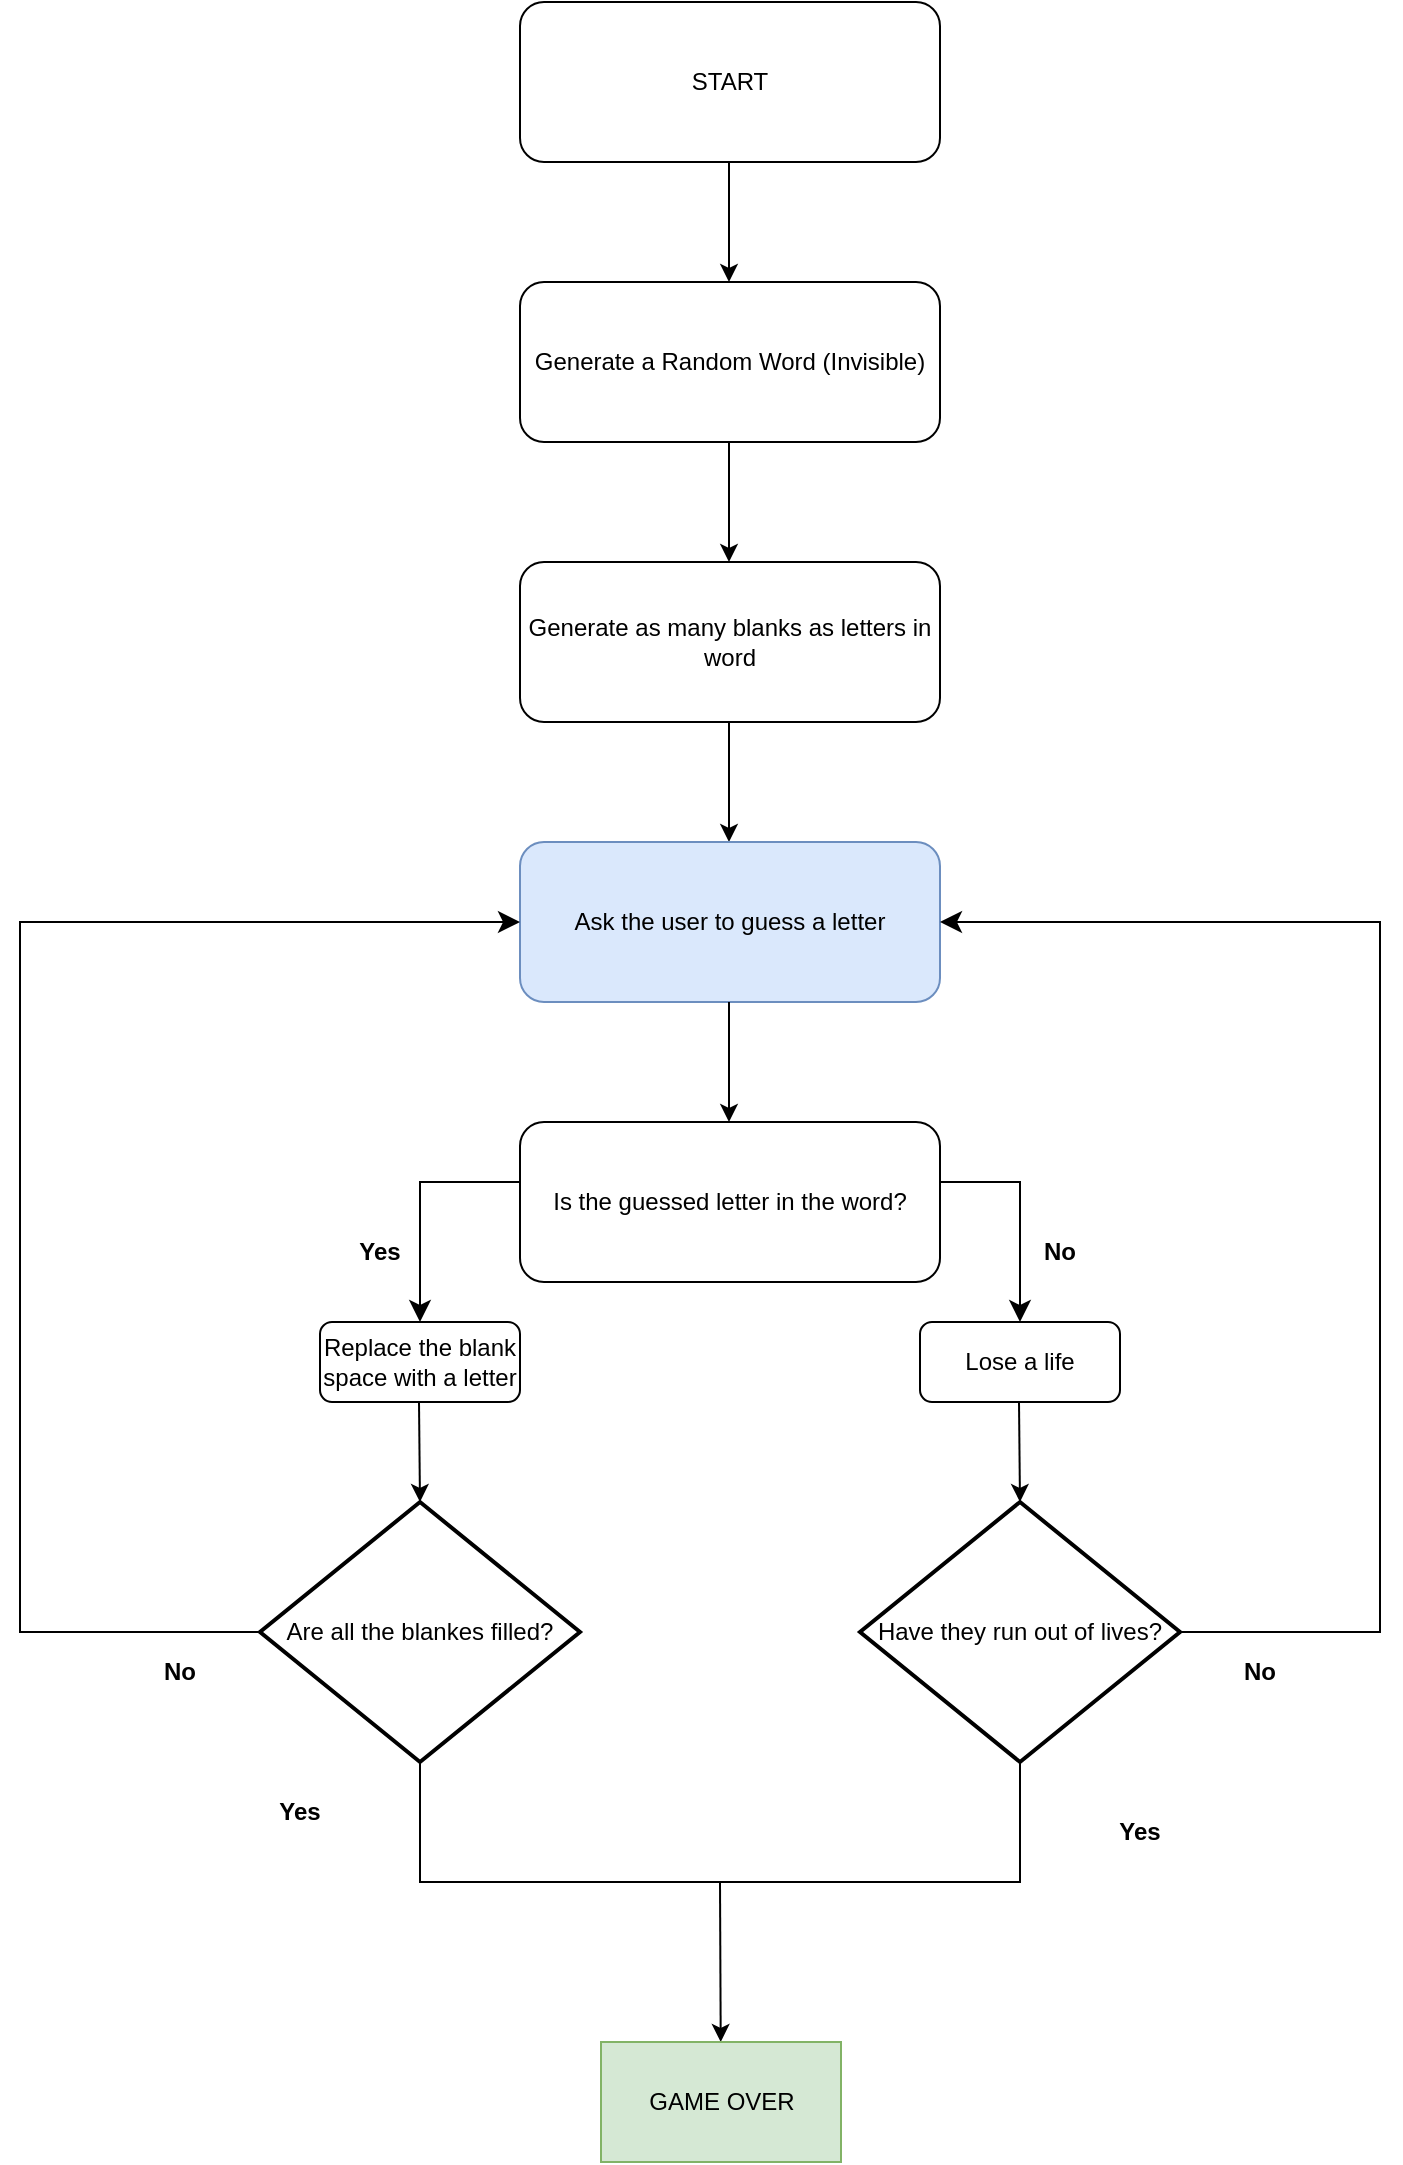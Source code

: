 <mxfile version="23.1.1" type="github">
  <diagram name="‫עמוד-1‬" id="8Dep6BcAxHNIvqIjdbL4">
    <mxGraphModel dx="1050" dy="1691" grid="1" gridSize="10" guides="1" tooltips="1" connect="1" arrows="1" fold="1" page="1" pageScale="1" pageWidth="827" pageHeight="1169" math="0" shadow="0">
      <root>
        <mxCell id="0" />
        <mxCell id="1" parent="0" />
        <mxCell id="vPuH9uu4FS5RHY2r20fB-1" value="START" style="rounded=1;whiteSpace=wrap;html=1;" vertex="1" parent="1">
          <mxGeometry x="320" y="-1110" width="210" height="80" as="geometry" />
        </mxCell>
        <mxCell id="vPuH9uu4FS5RHY2r20fB-4" value="" style="endArrow=classic;html=1;rounded=0;" edge="1" parent="1">
          <mxGeometry width="50" height="50" relative="1" as="geometry">
            <mxPoint x="424.5" y="-1030" as="sourcePoint" />
            <mxPoint x="424.5" y="-970" as="targetPoint" />
          </mxGeometry>
        </mxCell>
        <mxCell id="vPuH9uu4FS5RHY2r20fB-5" value="Generate a Random Word (Invisible)" style="rounded=1;whiteSpace=wrap;html=1;" vertex="1" parent="1">
          <mxGeometry x="320" y="-970" width="210" height="80" as="geometry" />
        </mxCell>
        <mxCell id="vPuH9uu4FS5RHY2r20fB-6" value="" style="endArrow=classic;html=1;rounded=0;" edge="1" parent="1">
          <mxGeometry width="50" height="50" relative="1" as="geometry">
            <mxPoint x="424.5" y="-890" as="sourcePoint" />
            <mxPoint x="424.5" y="-830" as="targetPoint" />
          </mxGeometry>
        </mxCell>
        <mxCell id="vPuH9uu4FS5RHY2r20fB-7" value="Generate as many blanks as letters in word" style="rounded=1;whiteSpace=wrap;html=1;" vertex="1" parent="1">
          <mxGeometry x="320" y="-830" width="210" height="80" as="geometry" />
        </mxCell>
        <mxCell id="vPuH9uu4FS5RHY2r20fB-8" value="" style="endArrow=classic;html=1;rounded=0;" edge="1" parent="1">
          <mxGeometry width="50" height="50" relative="1" as="geometry">
            <mxPoint x="424.5" y="-750" as="sourcePoint" />
            <mxPoint x="424.5" y="-690" as="targetPoint" />
          </mxGeometry>
        </mxCell>
        <mxCell id="vPuH9uu4FS5RHY2r20fB-9" value="Ask the user to guess a letter" style="rounded=1;whiteSpace=wrap;html=1;fillColor=#dae8fc;strokeColor=#6c8ebf;" vertex="1" parent="1">
          <mxGeometry x="320" y="-690" width="210" height="80" as="geometry" />
        </mxCell>
        <mxCell id="vPuH9uu4FS5RHY2r20fB-10" value="" style="endArrow=classic;html=1;rounded=0;" edge="1" parent="1">
          <mxGeometry width="50" height="50" relative="1" as="geometry">
            <mxPoint x="424.5" y="-610" as="sourcePoint" />
            <mxPoint x="424.5" y="-550" as="targetPoint" />
          </mxGeometry>
        </mxCell>
        <mxCell id="vPuH9uu4FS5RHY2r20fB-11" value="Is the guessed letter in the word?" style="rounded=1;whiteSpace=wrap;html=1;" vertex="1" parent="1">
          <mxGeometry x="320" y="-550" width="210" height="80" as="geometry" />
        </mxCell>
        <mxCell id="vPuH9uu4FS5RHY2r20fB-13" value="" style="edgeStyle=segmentEdgeStyle;endArrow=classic;html=1;curved=0;rounded=0;endSize=8;startSize=8;" edge="1" parent="1">
          <mxGeometry width="50" height="50" relative="1" as="geometry">
            <mxPoint x="530" y="-520" as="sourcePoint" />
            <mxPoint x="570" y="-450" as="targetPoint" />
          </mxGeometry>
        </mxCell>
        <mxCell id="vPuH9uu4FS5RHY2r20fB-14" value="Lose a life" style="rounded=1;whiteSpace=wrap;html=1;" vertex="1" parent="1">
          <mxGeometry x="520" y="-450" width="100" height="40" as="geometry" />
        </mxCell>
        <mxCell id="vPuH9uu4FS5RHY2r20fB-15" value="" style="edgeStyle=segmentEdgeStyle;endArrow=classic;html=1;curved=0;rounded=0;endSize=8;startSize=8;" edge="1" parent="1">
          <mxGeometry width="50" height="50" relative="1" as="geometry">
            <mxPoint x="320" y="-520" as="sourcePoint" />
            <mxPoint x="270" y="-450" as="targetPoint" />
          </mxGeometry>
        </mxCell>
        <mxCell id="vPuH9uu4FS5RHY2r20fB-16" value="Replace the blank space with a letter" style="rounded=1;whiteSpace=wrap;html=1;" vertex="1" parent="1">
          <mxGeometry x="220" y="-450" width="100" height="40" as="geometry" />
        </mxCell>
        <mxCell id="vPuH9uu4FS5RHY2r20fB-18" value="&lt;b&gt;Yes&lt;/b&gt;" style="text;strokeColor=none;align=center;fillColor=none;html=1;verticalAlign=middle;whiteSpace=wrap;rounded=0;" vertex="1" parent="1">
          <mxGeometry x="220" y="-500" width="60" height="30" as="geometry" />
        </mxCell>
        <mxCell id="vPuH9uu4FS5RHY2r20fB-19" value="&lt;b&gt;No&lt;/b&gt;" style="text;strokeColor=none;align=center;fillColor=none;html=1;verticalAlign=middle;whiteSpace=wrap;rounded=0;" vertex="1" parent="1">
          <mxGeometry x="560" y="-500" width="60" height="30" as="geometry" />
        </mxCell>
        <mxCell id="vPuH9uu4FS5RHY2r20fB-20" value="" style="endArrow=classic;html=1;rounded=0;" edge="1" parent="1">
          <mxGeometry width="50" height="50" relative="1" as="geometry">
            <mxPoint x="269.5" y="-410" as="sourcePoint" />
            <mxPoint x="270" y="-360" as="targetPoint" />
          </mxGeometry>
        </mxCell>
        <mxCell id="vPuH9uu4FS5RHY2r20fB-23" value="Are all the blankes filled?" style="strokeWidth=2;html=1;shape=mxgraph.flowchart.decision;whiteSpace=wrap;" vertex="1" parent="1">
          <mxGeometry x="190" y="-360" width="160" height="130" as="geometry" />
        </mxCell>
        <mxCell id="vPuH9uu4FS5RHY2r20fB-24" value="Have they run out of lives?" style="strokeWidth=2;html=1;shape=mxgraph.flowchart.decision;whiteSpace=wrap;" vertex="1" parent="1">
          <mxGeometry x="490" y="-360" width="160" height="130" as="geometry" />
        </mxCell>
        <mxCell id="vPuH9uu4FS5RHY2r20fB-25" value="" style="endArrow=classic;html=1;rounded=0;" edge="1" parent="1">
          <mxGeometry width="50" height="50" relative="1" as="geometry">
            <mxPoint x="569.5" y="-410" as="sourcePoint" />
            <mxPoint x="570" y="-360" as="targetPoint" />
          </mxGeometry>
        </mxCell>
        <mxCell id="vPuH9uu4FS5RHY2r20fB-28" value="" style="edgeStyle=elbowEdgeStyle;elbow=horizontal;endArrow=classic;html=1;curved=0;rounded=0;endSize=8;startSize=8;entryX=0;entryY=0.5;entryDx=0;entryDy=0;exitX=0;exitY=0.5;exitDx=0;exitDy=0;exitPerimeter=0;" edge="1" parent="1" source="vPuH9uu4FS5RHY2r20fB-23" target="vPuH9uu4FS5RHY2r20fB-9">
          <mxGeometry width="50" height="50" relative="1" as="geometry">
            <mxPoint x="130" y="-290" as="sourcePoint" />
            <mxPoint x="120" y="-350" as="targetPoint" />
            <Array as="points">
              <mxPoint x="70" y="-460" />
            </Array>
          </mxGeometry>
        </mxCell>
        <mxCell id="vPuH9uu4FS5RHY2r20fB-30" value="&lt;b&gt;No&lt;/b&gt;" style="text;strokeColor=none;align=center;fillColor=none;html=1;verticalAlign=middle;whiteSpace=wrap;rounded=0;" vertex="1" parent="1">
          <mxGeometry x="120" y="-290" width="60" height="30" as="geometry" />
        </mxCell>
        <mxCell id="vPuH9uu4FS5RHY2r20fB-32" value="&lt;b&gt;Yes&lt;/b&gt;" style="text;strokeColor=none;align=center;fillColor=none;html=1;verticalAlign=middle;whiteSpace=wrap;rounded=0;" vertex="1" parent="1">
          <mxGeometry x="180" y="-220" width="60" height="30" as="geometry" />
        </mxCell>
        <mxCell id="vPuH9uu4FS5RHY2r20fB-34" value="&lt;b&gt;No&lt;/b&gt;" style="text;strokeColor=none;align=center;fillColor=none;html=1;verticalAlign=middle;whiteSpace=wrap;rounded=0;" vertex="1" parent="1">
          <mxGeometry x="660" y="-290" width="60" height="30" as="geometry" />
        </mxCell>
        <mxCell id="vPuH9uu4FS5RHY2r20fB-35" value="" style="edgeStyle=elbowEdgeStyle;elbow=horizontal;endArrow=classic;html=1;curved=0;rounded=0;endSize=8;startSize=8;entryX=1;entryY=0.5;entryDx=0;entryDy=0;exitX=1;exitY=0.5;exitDx=0;exitDy=0;exitPerimeter=0;" edge="1" parent="1" source="vPuH9uu4FS5RHY2r20fB-24" target="vPuH9uu4FS5RHY2r20fB-9">
          <mxGeometry width="50" height="50" relative="1" as="geometry">
            <mxPoint x="660" y="-290" as="sourcePoint" />
            <mxPoint x="760" y="-630" as="targetPoint" />
            <Array as="points">
              <mxPoint x="750" y="-460" />
            </Array>
          </mxGeometry>
        </mxCell>
        <mxCell id="vPuH9uu4FS5RHY2r20fB-38" value="&lt;b&gt;Yes&lt;/b&gt;" style="text;strokeColor=none;align=center;fillColor=none;html=1;verticalAlign=middle;whiteSpace=wrap;rounded=0;" vertex="1" parent="1">
          <mxGeometry x="600" y="-210" width="60" height="30" as="geometry" />
        </mxCell>
        <mxCell id="vPuH9uu4FS5RHY2r20fB-40" value="" style="shape=partialRectangle;whiteSpace=wrap;html=1;top=0;left=0;fillColor=none;direction=south;" vertex="1" parent="1">
          <mxGeometry x="270" y="-230" width="150" height="60" as="geometry" />
        </mxCell>
        <mxCell id="vPuH9uu4FS5RHY2r20fB-43" value="" style="shape=partialRectangle;whiteSpace=wrap;html=1;top=0;left=0;fillColor=none;" vertex="1" parent="1">
          <mxGeometry x="420" y="-230" width="150" height="60" as="geometry" />
        </mxCell>
        <mxCell id="vPuH9uu4FS5RHY2r20fB-45" value="" style="endArrow=classic;html=1;rounded=0;" edge="1" parent="1" target="vPuH9uu4FS5RHY2r20fB-46">
          <mxGeometry width="50" height="50" relative="1" as="geometry">
            <mxPoint x="420" y="-170" as="sourcePoint" />
            <mxPoint x="420.5" y="-120" as="targetPoint" />
          </mxGeometry>
        </mxCell>
        <mxCell id="vPuH9uu4FS5RHY2r20fB-46" value="GAME OVER" style="rounded=0;whiteSpace=wrap;html=1;fillColor=#d5e8d4;strokeColor=#82b366;" vertex="1" parent="1">
          <mxGeometry x="360.5" y="-90" width="120" height="60" as="geometry" />
        </mxCell>
      </root>
    </mxGraphModel>
  </diagram>
</mxfile>
